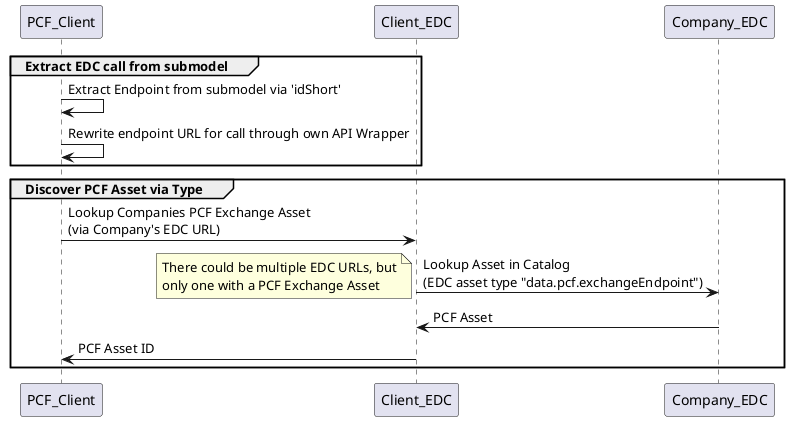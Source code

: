 @startuml "PCF Request alternative approaches"
!startsub GetAssetViaTwin
group Extract EDC call from submodel
PCF_Client -> PCF_Client: Extract Endpoint from submodel via 'idShort'
PCF_Client -> PCF_Client: Rewrite endpoint URL for call through own API Wrapper
end
!endsub

!startsub GetAssetViaType
group Discover PCF Asset via Type
PCF_Client -> Client_EDC: Lookup Companies PCF Exchange Asset\n(via Company's EDC URL)
Client_EDC -> Company_EDC: Lookup Asset in Catalog\n(EDC asset type "data.pcf.exchangeEndpoint")
note left
There could be multiple EDC URLs, but
only one with a PCF Exchange Asset
end note
Company_EDC -> Client_EDC: PCF Asset
Client_EDC -> PCF_Client: PCF Asset ID
end
!endsub

@enduml